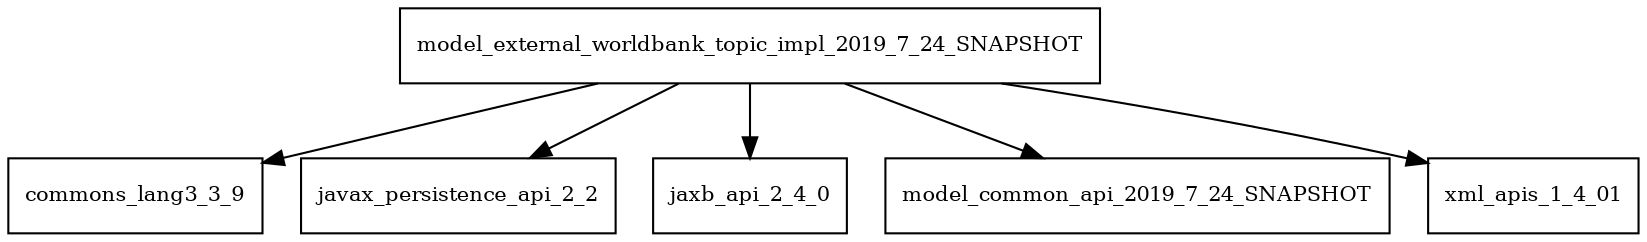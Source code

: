 digraph model_external_worldbank_topic_impl_2019_7_24_SNAPSHOT_dependencies {
  node [shape = box, fontsize=10.0];
  model_external_worldbank_topic_impl_2019_7_24_SNAPSHOT -> commons_lang3_3_9;
  model_external_worldbank_topic_impl_2019_7_24_SNAPSHOT -> javax_persistence_api_2_2;
  model_external_worldbank_topic_impl_2019_7_24_SNAPSHOT -> jaxb_api_2_4_0;
  model_external_worldbank_topic_impl_2019_7_24_SNAPSHOT -> model_common_api_2019_7_24_SNAPSHOT;
  model_external_worldbank_topic_impl_2019_7_24_SNAPSHOT -> xml_apis_1_4_01;
}
